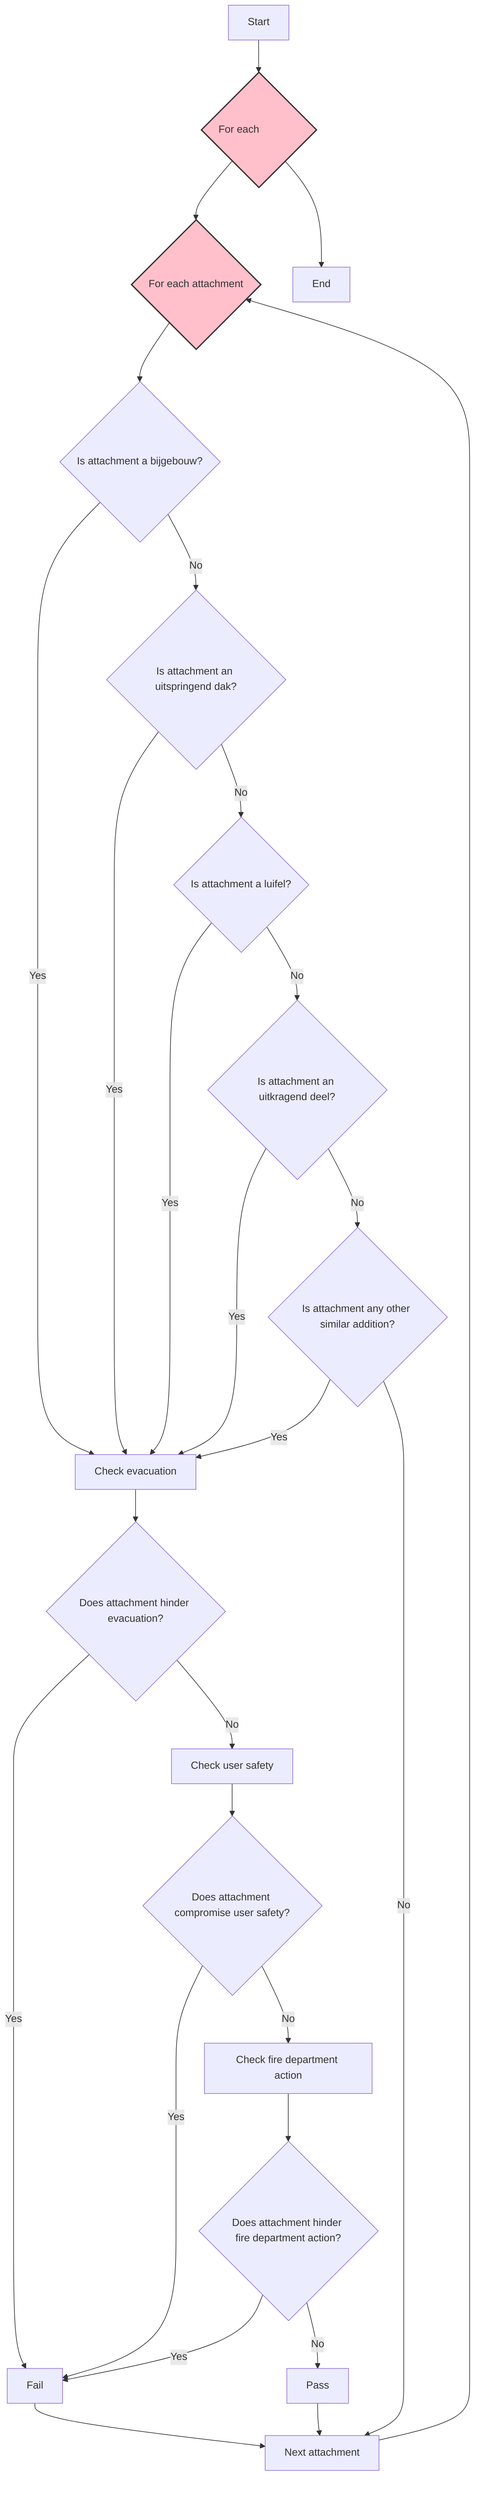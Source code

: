 graph TD

classDef object fill:#FFC0CB,stroke:#333,stroke-width:2px;
classDef property fill:#ADD8E6,stroke:#333,stroke-width:2px;

A[Start] --> B{For each <font color='pink'>Building</font>}
B --> C{For each attachment}
C --> D{Is attachment a bijgebouw?}
D --> |Yes| E[Check evacuation]
D --> |No| F{Is attachment an uitspringend dak?}
F --> |Yes| E
F --> |No| G{Is attachment a luifel?}
G --> |Yes| E
G --> |No| H{Is attachment an uitkragend deel?}
H --> |Yes| E
H --> |No| I{Is attachment any other similar addition?}
I --> |Yes| E
I --> |No| J[Next attachment]
J --> C

E --> K{Does attachment hinder evacuation?}
K --> |Yes| L[Fail]
K --> |No| M[Check user safety]

M --> N{Does attachment compromise user safety?}
N --> |Yes| L
N --> |No| O[Check fire department action]

O --> P{Does attachment hinder fire department action?}
P --> |Yes| L
P --> |No| Q[Pass]

Q --> J
L --> J

B --> R[End]

class B,C object;